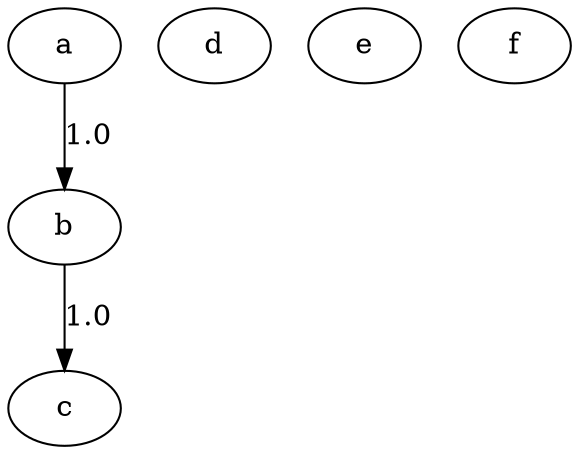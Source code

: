 digraph MeuGrafo {
    a;
    b;
    c;
    d;
    e;
    f;
    a -> b [label="1.0"];
    b -> c [label="1.0"];
}
